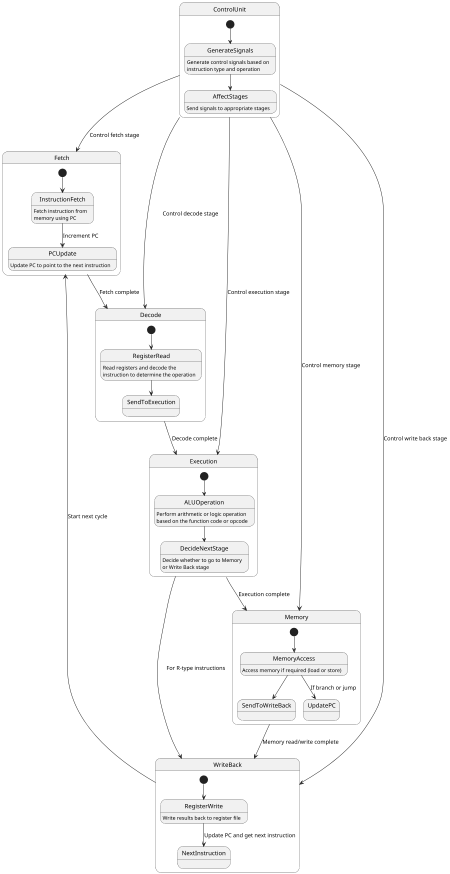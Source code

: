 @startuml
scale 450 width

' Define the main stages of the MIPS pipeline
state Fetch {
    [*] --> InstructionFetch
    InstructionFetch: Fetch instruction from\nmemory using PC
    InstructionFetch --> PCUpdate : Increment PC
    PCUpdate: Update PC to point to the next instruction
}

state Decode {
    [*] --> RegisterRead
    RegisterRead: Read registers and decode the\ninstruction to determine the operation
    RegisterRead --> SendToExecution
}

state Execution {
    [*] --> ALUOperation
    ALUOperation: Perform arithmetic or logic operation\nbased on the function code or opcode
    ALUOperation --> DecideNextStage
    DecideNextStage: Decide whether to go to Memory\nor Write Back stage
}

state Memory {
    [*] --> MemoryAccess
    MemoryAccess: Access memory if required (load or store)
    MemoryAccess --> SendToWriteBack
    MemoryAccess --> UpdatePC : If branch or jump
}

state WriteBack {
    [*] --> RegisterWrite
    RegisterWrite: Write results back to register file
    RegisterWrite --> NextInstruction : Update PC and get next instruction
}

' Define transitions between the main stages
Fetch --> Decode : Fetch complete
Decode --> Execution : Decode complete
Execution --> Memory : Execution complete
Execution --> WriteBack : For R-type instructions
Memory --> WriteBack : Memory read/write complete
WriteBack --> Fetch : Start next cycle

' Control Unit affecting all stages
state ControlUnit {
    [*] --> GenerateSignals
    GenerateSignals: Generate control signals based on\ninstruction type and operation
    GenerateSignals --> AffectStages
    AffectStages: Send signals to appropriate stages
}

' Connections from Control Unit to other stages
ControlUnit --> Fetch : Control fetch stage
ControlUnit --> Decode : Control decode stage
ControlUnit --> Execution : Control execution stage
ControlUnit --> Memory : Control memory stage
ControlUnit --> WriteBack : Control write back stage
@enduml
